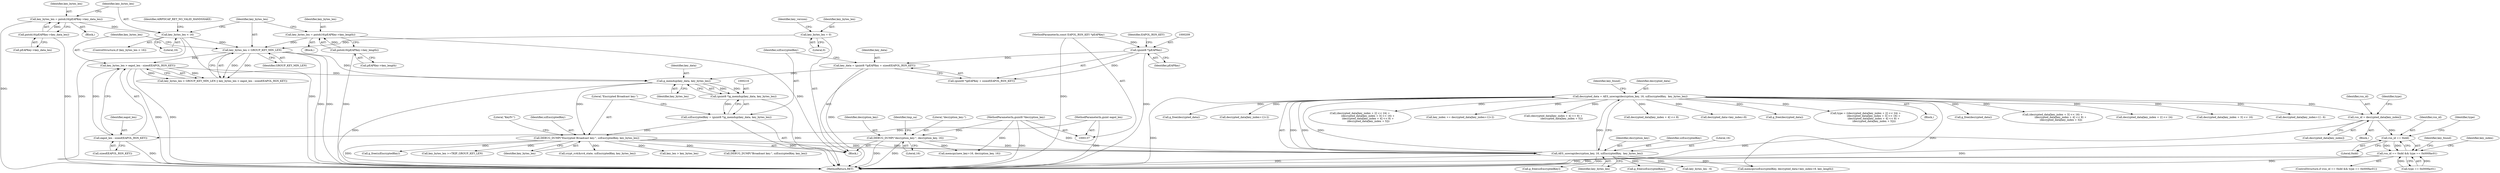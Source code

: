 digraph "0_wireshark_b6d838eebf4456192360654092e5587c5207f185@pointer" {
"1000338" [label="(Call,rsn_id = decrypted_data[key_index])"];
"1000313" [label="(Call,decrypted_data = AES_unwrap(decryption_key, 16, szEncryptedKey,  key_bytes_len))"];
"1000315" [label="(Call,AES_unwrap(decryption_key, 16, szEncryptedKey,  key_bytes_len))"];
"1000230" [label="(Call,DEBUG_DUMP(\"decryption_key:\", decryption_key, 16))"];
"1000139" [label="(MethodParameterIn,guint8 *decryption_key)"];
"1000220" [label="(Call,DEBUG_DUMP(\"Encrypted Broadcast key:\", szEncryptedKey, key_bytes_len))"];
"1000213" [label="(Call,szEncryptedKey = (guint8 *)g_memdup(key_data, key_bytes_len))"];
"1000215" [label="(Call,(guint8 *)g_memdup(key_data, key_bytes_len))"];
"1000217" [label="(Call,g_memdup(key_data, key_bytes_len))"];
"1000205" [label="(Call,key_data = (guint8 *)pEAPKey + sizeof(EAPOL_RSN_KEY))"];
"1000208" [label="(Call,(guint8 *)pEAPKey)"];
"1000138" [label="(MethodParameterIn,const EAPOL_RSN_KEY *pEAPKey)"];
"1000193" [label="(Call,key_bytes_len < GROUP_KEY_MIN_LEN)"];
"1000185" [label="(Call,key_bytes_len < 16)"];
"1000178" [label="(Call,key_bytes_len = pntoh16(pEAPKey->key_data_len))"];
"1000180" [label="(Call,pntoh16(pEAPKey->key_data_len))"];
"1000166" [label="(Call,key_bytes_len = pntoh16(pEAPKey->key_length))"];
"1000168" [label="(Call,pntoh16(pEAPKey->key_length))"];
"1000147" [label="(Call,key_bytes_len = 0)"];
"1000196" [label="(Call,key_bytes_len > eapol_len - sizeof(EAPOL_RSN_KEY))"];
"1000198" [label="(Call,eapol_len - sizeof(EAPOL_RSN_KEY))"];
"1000141" [label="(MethodParameterIn,guint eapol_len)"];
"1000376" [label="(Call,rsn_id == 0xdd)"];
"1000375" [label="(Call,rsn_id == 0xdd && type == 0x000fac01)"];
"1000345" [label="(Call,(decrypted_data[key_index + 2] << 24) +\n                    (decrypted_data[key_index + 3] << 16) +\n                    (decrypted_data[key_index + 4] << 8) +\n                     (decrypted_data[key_index + 5]))"];
"1000195" [label="(Identifier,GROUP_KEY_MIN_LEN)"];
"1000340" [label="(Call,decrypted_data[key_index])"];
"1000225" [label="(Literal,\"KeyIV:\")"];
"1000430" [label="(Call,memcpy(szEncryptedKey, decrypted_data+key_index+8, key_length))"];
"1000178" [label="(Call,key_bytes_len = pntoh16(pEAPKey->key_data_len))"];
"1000180" [label="(Call,pntoh16(pEAPKey->key_data_len))"];
"1000196" [label="(Call,key_bytes_len > eapol_len - sizeof(EAPOL_RSN_KEY))"];
"1000314" [label="(Identifier,decrypted_data)"];
"1000219" [label="(Identifier,key_bytes_len)"];
"1000194" [label="(Identifier,key_bytes_len)"];
"1000215" [label="(Call,(guint8 *)g_memdup(key_data, key_bytes_len))"];
"1000198" [label="(Call,eapol_len - sizeof(EAPOL_RSN_KEY))"];
"1000378" [label="(Literal,0xdd)"];
"1000388" [label="(Call,key_index += decrypted_data[key_index+1]+2)"];
"1000212" [label="(Identifier,EAPOL_RSN_KEY)"];
"1000181" [label="(Call,pEAPKey->key_data_len)"];
"1000321" [label="(Identifier,key_found)"];
"1000384" [label="(Identifier,key_found)"];
"1000377" [label="(Identifier,rsn_id)"];
"1000154" [label="(Identifier,key_version)"];
"1000361" [label="(Call,(decrypted_data[key_index + 4] << 8) +\n                     (decrypted_data[key_index + 5]))"];
"1000316" [label="(Identifier,decryption_key)"];
"1000530" [label="(MethodReturn,RET)"];
"1000165" [label="(Block,)"];
"1000207" [label="(Call,(guint8 *)pEAPKey + sizeof(EAPOL_RSN_KEY))"];
"1000222" [label="(Identifier,szEncryptedKey)"];
"1000362" [label="(Call,decrypted_data[key_index + 4] << 8)"];
"1000193" [label="(Call,key_bytes_len < GROUP_KEY_MIN_LEN)"];
"1000313" [label="(Call,decrypted_data = AES_unwrap(decryption_key, 16, szEncryptedKey,  key_bytes_len))"];
"1000147" [label="(Call,key_bytes_len = 0)"];
"1000148" [label="(Identifier,key_bytes_len)"];
"1000442" [label="(Call,g_free(szEncryptedKey))"];
"1000319" [label="(Identifier,key_bytes_len)"];
"1000177" [label="(Block,)"];
"1000168" [label="(Call,pntoh16(pEAPKey->key_length))"];
"1000375" [label="(Call,rsn_id == 0xdd && type == 0x000fac01)"];
"1000220" [label="(Call,DEBUG_DUMP(\"Encrypted Broadcast key:\", szEncryptedKey, key_bytes_len))"];
"1000149" [label="(Literal,0)"];
"1000315" [label="(Call,AES_unwrap(decryption_key, 16, szEncryptedKey,  key_bytes_len))"];
"1000139" [label="(MethodParameterIn,guint8 *decryption_key)"];
"1000338" [label="(Call,rsn_id = decrypted_data[key_index])"];
"1000374" [label="(ControlStructure,if (rsn_id == 0xdd && type == 0x000fac01))"];
"1000432" [label="(Call,decrypted_data+key_index+8)"];
"1000480" [label="(Call,key_len > key_bytes_len)"];
"1000488" [label="(Call,DEBUG_DUMP(\"Broadcast key:\", szEncryptedKey, key_len))"];
"1000484" [label="(Call,g_free(szEncryptedKey))"];
"1000192" [label="(Call,key_bytes_len < GROUP_KEY_MIN_LEN || key_bytes_len > eapol_len - sizeof(EAPOL_RSN_KEY))"];
"1000440" [label="(Call,g_free(decrypted_data))"];
"1000206" [label="(Identifier,key_data)"];
"1000318" [label="(Identifier,szEncryptedKey)"];
"1000230" [label="(Call,DEBUG_DUMP(\"decryption_key:\", decryption_key, 16))"];
"1000277" [label="(Call,memcpy(new_key+16, decryption_key, 16))"];
"1000187" [label="(Literal,16)"];
"1000343" [label="(Call,type = ((decrypted_data[key_index + 2] << 24) +\n                    (decrypted_data[key_index + 3] << 16) +\n                    (decrypted_data[key_index + 4] << 8) +\n                     (decrypted_data[key_index + 5])))"];
"1000233" [label="(Literal,16)"];
"1000232" [label="(Identifier,decryption_key)"];
"1000335" [label="(Block,)"];
"1000218" [label="(Identifier,key_data)"];
"1000380" [label="(Identifier,type)"];
"1000221" [label="(Literal,\"Encrypted Broadcast key:\")"];
"1000266" [label="(Call,key_bytes_len >=TKIP_GROUP_KEY_LEN)"];
"1000235" [label="(Identifier,tmp_sa)"];
"1000308" [label="(Block,)"];
"1000376" [label="(Call,rsn_id == 0xdd)"];
"1000465" [label="(Call,g_free(decrypted_data))"];
"1000200" [label="(Call,sizeof(EAPOL_RSN_KEY))"];
"1000214" [label="(Identifier,szEncryptedKey)"];
"1000353" [label="(Call,(decrypted_data[key_index + 3] << 16) +\n                    (decrypted_data[key_index + 4] << 8) +\n                     (decrypted_data[key_index + 5]))"];
"1000197" [label="(Identifier,key_bytes_len)"];
"1000184" [label="(ControlStructure,if (key_bytes_len < 16))"];
"1000426" [label="(Call,g_free(szEncryptedKey))"];
"1000166" [label="(Call,key_bytes_len = pntoh16(pEAPKey->key_length))"];
"1000339" [label="(Identifier,rsn_id)"];
"1000186" [label="(Identifier,key_bytes_len)"];
"1000389" [label="(Identifier,key_index)"];
"1000190" [label="(Identifier,AIRPDCAP_RET_NO_VALID_HANDSHAKE)"];
"1000379" [label="(Call,type == 0x000fac01)"];
"1000138" [label="(MethodParameterIn,const EAPOL_RSN_KEY *pEAPKey)"];
"1000346" [label="(Call,decrypted_data[key_index + 2] << 24)"];
"1000223" [label="(Identifier,key_bytes_len)"];
"1000208" [label="(Call,(guint8 *)pEAPKey)"];
"1000185" [label="(Call,key_bytes_len < 16)"];
"1000330" [label="(Call,key_bytes_len - 6)"];
"1000354" [label="(Call,decrypted_data[key_index + 3] << 16)"];
"1000179" [label="(Identifier,key_bytes_len)"];
"1000317" [label="(Literal,16)"];
"1000231" [label="(Literal,\"decryption_key:\")"];
"1000402" [label="(Call,decrypted_data[key_index+1] - 6)"];
"1000298" [label="(Call,crypt_rc4(&rc4_state, szEncryptedKey, key_bytes_len))"];
"1000424" [label="(Call,g_free(decrypted_data))"];
"1000169" [label="(Call,pEAPKey->key_length)"];
"1000199" [label="(Identifier,eapol_len)"];
"1000205" [label="(Call,key_data = (guint8 *)pEAPKey + sizeof(EAPOL_RSN_KEY))"];
"1000390" [label="(Call,decrypted_data[key_index+1]+2)"];
"1000210" [label="(Identifier,pEAPKey)"];
"1000142" [label="(Block,)"];
"1000344" [label="(Identifier,type)"];
"1000213" [label="(Call,szEncryptedKey = (guint8 *)g_memdup(key_data, key_bytes_len))"];
"1000217" [label="(Call,g_memdup(key_data, key_bytes_len))"];
"1000141" [label="(MethodParameterIn,guint eapol_len)"];
"1000167" [label="(Identifier,key_bytes_len)"];
"1000338" -> "1000335"  [label="AST: "];
"1000338" -> "1000340"  [label="CFG: "];
"1000339" -> "1000338"  [label="AST: "];
"1000340" -> "1000338"  [label="AST: "];
"1000344" -> "1000338"  [label="CFG: "];
"1000338" -> "1000530"  [label="DDG: "];
"1000313" -> "1000338"  [label="DDG: "];
"1000338" -> "1000376"  [label="DDG: "];
"1000313" -> "1000308"  [label="AST: "];
"1000313" -> "1000315"  [label="CFG: "];
"1000314" -> "1000313"  [label="AST: "];
"1000315" -> "1000313"  [label="AST: "];
"1000321" -> "1000313"  [label="CFG: "];
"1000313" -> "1000530"  [label="DDG: "];
"1000315" -> "1000313"  [label="DDG: "];
"1000315" -> "1000313"  [label="DDG: "];
"1000315" -> "1000313"  [label="DDG: "];
"1000315" -> "1000313"  [label="DDG: "];
"1000313" -> "1000343"  [label="DDG: "];
"1000313" -> "1000346"  [label="DDG: "];
"1000313" -> "1000345"  [label="DDG: "];
"1000313" -> "1000354"  [label="DDG: "];
"1000313" -> "1000353"  [label="DDG: "];
"1000313" -> "1000362"  [label="DDG: "];
"1000313" -> "1000361"  [label="DDG: "];
"1000313" -> "1000388"  [label="DDG: "];
"1000313" -> "1000390"  [label="DDG: "];
"1000313" -> "1000402"  [label="DDG: "];
"1000313" -> "1000424"  [label="DDG: "];
"1000313" -> "1000430"  [label="DDG: "];
"1000313" -> "1000432"  [label="DDG: "];
"1000313" -> "1000440"  [label="DDG: "];
"1000313" -> "1000465"  [label="DDG: "];
"1000315" -> "1000319"  [label="CFG: "];
"1000316" -> "1000315"  [label="AST: "];
"1000317" -> "1000315"  [label="AST: "];
"1000318" -> "1000315"  [label="AST: "];
"1000319" -> "1000315"  [label="AST: "];
"1000315" -> "1000530"  [label="DDG: "];
"1000230" -> "1000315"  [label="DDG: "];
"1000139" -> "1000315"  [label="DDG: "];
"1000220" -> "1000315"  [label="DDG: "];
"1000220" -> "1000315"  [label="DDG: "];
"1000315" -> "1000330"  [label="DDG: "];
"1000315" -> "1000426"  [label="DDG: "];
"1000315" -> "1000430"  [label="DDG: "];
"1000315" -> "1000442"  [label="DDG: "];
"1000230" -> "1000142"  [label="AST: "];
"1000230" -> "1000233"  [label="CFG: "];
"1000231" -> "1000230"  [label="AST: "];
"1000232" -> "1000230"  [label="AST: "];
"1000233" -> "1000230"  [label="AST: "];
"1000235" -> "1000230"  [label="CFG: "];
"1000230" -> "1000530"  [label="DDG: "];
"1000230" -> "1000530"  [label="DDG: "];
"1000139" -> "1000230"  [label="DDG: "];
"1000230" -> "1000277"  [label="DDG: "];
"1000139" -> "1000137"  [label="AST: "];
"1000139" -> "1000530"  [label="DDG: "];
"1000139" -> "1000277"  [label="DDG: "];
"1000220" -> "1000142"  [label="AST: "];
"1000220" -> "1000223"  [label="CFG: "];
"1000221" -> "1000220"  [label="AST: "];
"1000222" -> "1000220"  [label="AST: "];
"1000223" -> "1000220"  [label="AST: "];
"1000225" -> "1000220"  [label="CFG: "];
"1000220" -> "1000530"  [label="DDG: "];
"1000213" -> "1000220"  [label="DDG: "];
"1000217" -> "1000220"  [label="DDG: "];
"1000220" -> "1000266"  [label="DDG: "];
"1000220" -> "1000298"  [label="DDG: "];
"1000220" -> "1000480"  [label="DDG: "];
"1000220" -> "1000484"  [label="DDG: "];
"1000220" -> "1000488"  [label="DDG: "];
"1000213" -> "1000142"  [label="AST: "];
"1000213" -> "1000215"  [label="CFG: "];
"1000214" -> "1000213"  [label="AST: "];
"1000215" -> "1000213"  [label="AST: "];
"1000221" -> "1000213"  [label="CFG: "];
"1000213" -> "1000530"  [label="DDG: "];
"1000215" -> "1000213"  [label="DDG: "];
"1000215" -> "1000217"  [label="CFG: "];
"1000216" -> "1000215"  [label="AST: "];
"1000217" -> "1000215"  [label="AST: "];
"1000215" -> "1000530"  [label="DDG: "];
"1000217" -> "1000215"  [label="DDG: "];
"1000217" -> "1000215"  [label="DDG: "];
"1000217" -> "1000219"  [label="CFG: "];
"1000218" -> "1000217"  [label="AST: "];
"1000219" -> "1000217"  [label="AST: "];
"1000217" -> "1000530"  [label="DDG: "];
"1000205" -> "1000217"  [label="DDG: "];
"1000193" -> "1000217"  [label="DDG: "];
"1000196" -> "1000217"  [label="DDG: "];
"1000205" -> "1000142"  [label="AST: "];
"1000205" -> "1000207"  [label="CFG: "];
"1000206" -> "1000205"  [label="AST: "];
"1000207" -> "1000205"  [label="AST: "];
"1000214" -> "1000205"  [label="CFG: "];
"1000205" -> "1000530"  [label="DDG: "];
"1000208" -> "1000205"  [label="DDG: "];
"1000208" -> "1000207"  [label="AST: "];
"1000208" -> "1000210"  [label="CFG: "];
"1000209" -> "1000208"  [label="AST: "];
"1000210" -> "1000208"  [label="AST: "];
"1000212" -> "1000208"  [label="CFG: "];
"1000208" -> "1000530"  [label="DDG: "];
"1000208" -> "1000207"  [label="DDG: "];
"1000138" -> "1000208"  [label="DDG: "];
"1000138" -> "1000137"  [label="AST: "];
"1000138" -> "1000530"  [label="DDG: "];
"1000193" -> "1000192"  [label="AST: "];
"1000193" -> "1000195"  [label="CFG: "];
"1000194" -> "1000193"  [label="AST: "];
"1000195" -> "1000193"  [label="AST: "];
"1000197" -> "1000193"  [label="CFG: "];
"1000192" -> "1000193"  [label="CFG: "];
"1000193" -> "1000530"  [label="DDG: "];
"1000193" -> "1000530"  [label="DDG: "];
"1000193" -> "1000192"  [label="DDG: "];
"1000193" -> "1000192"  [label="DDG: "];
"1000185" -> "1000193"  [label="DDG: "];
"1000166" -> "1000193"  [label="DDG: "];
"1000147" -> "1000193"  [label="DDG: "];
"1000193" -> "1000196"  [label="DDG: "];
"1000185" -> "1000184"  [label="AST: "];
"1000185" -> "1000187"  [label="CFG: "];
"1000186" -> "1000185"  [label="AST: "];
"1000187" -> "1000185"  [label="AST: "];
"1000190" -> "1000185"  [label="CFG: "];
"1000194" -> "1000185"  [label="CFG: "];
"1000185" -> "1000530"  [label="DDG: "];
"1000185" -> "1000530"  [label="DDG: "];
"1000178" -> "1000185"  [label="DDG: "];
"1000178" -> "1000177"  [label="AST: "];
"1000178" -> "1000180"  [label="CFG: "];
"1000179" -> "1000178"  [label="AST: "];
"1000180" -> "1000178"  [label="AST: "];
"1000186" -> "1000178"  [label="CFG: "];
"1000178" -> "1000530"  [label="DDG: "];
"1000180" -> "1000178"  [label="DDG: "];
"1000180" -> "1000181"  [label="CFG: "];
"1000181" -> "1000180"  [label="AST: "];
"1000180" -> "1000530"  [label="DDG: "];
"1000166" -> "1000165"  [label="AST: "];
"1000166" -> "1000168"  [label="CFG: "];
"1000167" -> "1000166"  [label="AST: "];
"1000168" -> "1000166"  [label="AST: "];
"1000194" -> "1000166"  [label="CFG: "];
"1000166" -> "1000530"  [label="DDG: "];
"1000168" -> "1000166"  [label="DDG: "];
"1000168" -> "1000169"  [label="CFG: "];
"1000169" -> "1000168"  [label="AST: "];
"1000168" -> "1000530"  [label="DDG: "];
"1000147" -> "1000142"  [label="AST: "];
"1000147" -> "1000149"  [label="CFG: "];
"1000148" -> "1000147"  [label="AST: "];
"1000149" -> "1000147"  [label="AST: "];
"1000154" -> "1000147"  [label="CFG: "];
"1000196" -> "1000192"  [label="AST: "];
"1000196" -> "1000198"  [label="CFG: "];
"1000197" -> "1000196"  [label="AST: "];
"1000198" -> "1000196"  [label="AST: "];
"1000192" -> "1000196"  [label="CFG: "];
"1000196" -> "1000530"  [label="DDG: "];
"1000196" -> "1000530"  [label="DDG: "];
"1000196" -> "1000192"  [label="DDG: "];
"1000196" -> "1000192"  [label="DDG: "];
"1000198" -> "1000196"  [label="DDG: "];
"1000198" -> "1000200"  [label="CFG: "];
"1000199" -> "1000198"  [label="AST: "];
"1000200" -> "1000198"  [label="AST: "];
"1000198" -> "1000530"  [label="DDG: "];
"1000141" -> "1000198"  [label="DDG: "];
"1000141" -> "1000137"  [label="AST: "];
"1000141" -> "1000530"  [label="DDG: "];
"1000376" -> "1000375"  [label="AST: "];
"1000376" -> "1000378"  [label="CFG: "];
"1000377" -> "1000376"  [label="AST: "];
"1000378" -> "1000376"  [label="AST: "];
"1000380" -> "1000376"  [label="CFG: "];
"1000375" -> "1000376"  [label="CFG: "];
"1000376" -> "1000530"  [label="DDG: "];
"1000376" -> "1000375"  [label="DDG: "];
"1000376" -> "1000375"  [label="DDG: "];
"1000375" -> "1000374"  [label="AST: "];
"1000375" -> "1000379"  [label="CFG: "];
"1000379" -> "1000375"  [label="AST: "];
"1000384" -> "1000375"  [label="CFG: "];
"1000389" -> "1000375"  [label="CFG: "];
"1000375" -> "1000530"  [label="DDG: "];
"1000375" -> "1000530"  [label="DDG: "];
"1000375" -> "1000530"  [label="DDG: "];
"1000379" -> "1000375"  [label="DDG: "];
"1000379" -> "1000375"  [label="DDG: "];
}
